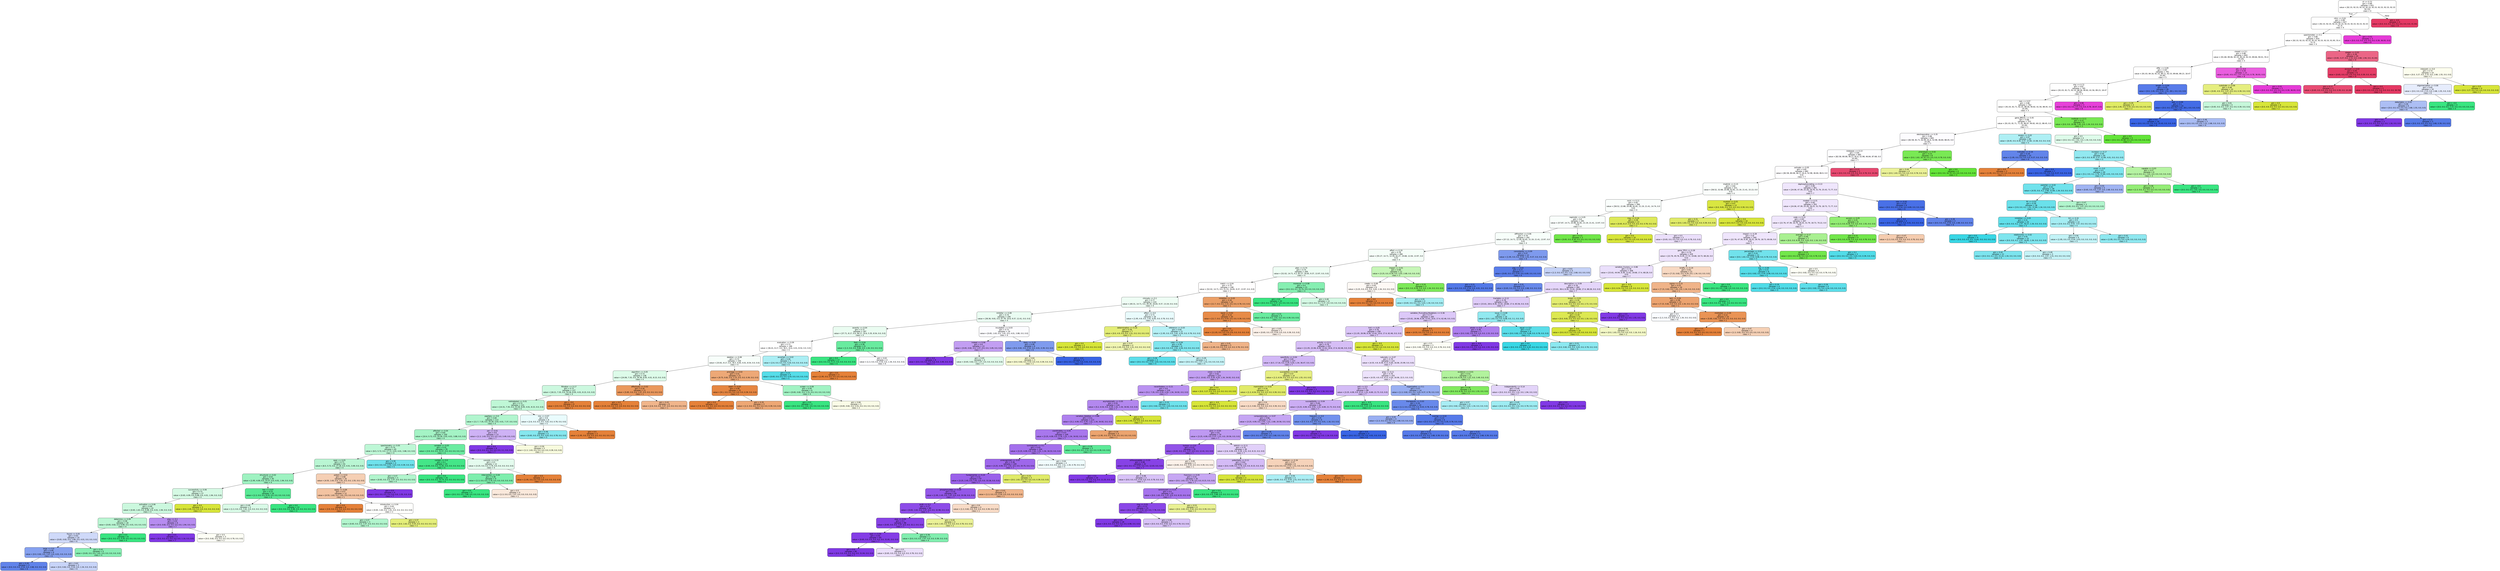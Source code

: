 digraph Tree {
node [shape=box, style="filled, rounded", color="black", fontname=helvetica] ;
edge [fontname=helvetica] ;
0 [label="sf <= 0.72\ngini = 0.89\nsamples = 831\nvalue = [92.33, 92.33, 92.33, 92.33, 92.33, 92.33, 92.33, 92.33\n92.33]\nclass = 4", fillcolor="#ffffff"] ;
1 [label="citric <= 0.61\ngini = 0.89\nsamples = 827\nvalue = [92.33, 92.33, 92.33, 92.33, 92.33, 92.33, 92.33, 92.33\n51.3]\nclass = 4", fillcolor="#ffffff"] ;
0 -> 1 [labeldistance=2.5, labelangle=45, headlabel="True"] ;
2 [label="spectrometer <= 0.1\ngini = 0.88\nsamples = 824\nvalue = [92.33, 92.33, 92.33, 92.33, 92.33, 92.33, 91.95, 55.4\n51.3]\nclass = 4", fillcolor="#ffffff"] ;
1 -> 2 ;
3 [label="closest <= 0.1\ngini = 0.88\nsamples = 804\nvalue = [91.68, 89.06, 92.33, 90.19, 92.33, 89.66, 90.01, 55.4\n10.26]\nclass = 3", fillcolor="#ffffff"] ;
2 -> 3 ;
4 [label="offer <= 0.09\ngini = 0.87\nsamples = 791\nvalue = [91.03, 84.16, 92.33, 89.11, 92.33, 89.66, 89.23, 18.47\n10.26]\nclass = 3", fillcolor="#ffffff"] ;
3 -> 4 ;
5 [label="shp <= 0.72\ngini = 0.87\nsamples = 765\nvalue = [91.03, 81.71, 92.33, 88.58, 90.82, 61.56, 89.23, 18.47\n10.26]\nclass = 3", fillcolor="#ffffff"] ;
4 -> 5 ;
6 [label="kais <= 0.07\ngini = 0.86\nsamples = 762\nvalue = [91.03, 81.71, 92.33, 88.58, 90.82, 61.56, 88.45, 0.0\n10.26]\nclass = 3", fillcolor="#fffffe"] ;
5 -> 6 ;
7 [label="gene_BRCA1 <= 0.45\ngini = 0.86\nsamples = 753\nvalue = [91.03, 81.71, 71.35, 86.97, 90.82, 60.22, 88.45, 0.0\n10.26]\nclass = 1", fillcolor="#ffffff"] ;
6 -> 7 ;
8 [label="electroporation <= 0.35\ngini = 0.86\nsamples = 693\nvalue = [82.58, 81.71, 62.95, 81.6, 52.98, 46.84, 88.45, 0.0\n10.26]\nclass = 7", fillcolor="#fdfcff"] ;
7 -> 8 ;
9 [label="kilobases <= 0.13\ngini = 0.85\nsamples = 685\nvalue = [82.58, 80.08, 46.17, 81.6, 52.98, 46.84, 87.68, 0.0\n10.26]\nclass = 7", fillcolor="#fdfdff"] ;
8 -> 9 ;
10 [label="activate <= 0.05\ngini = 0.85\nsamples = 682\nvalue = [82.58, 80.08, 46.17, 81.6, 52.98, 46.84, 86.9, 0.0\n0.0]\nclass = 7", fillcolor="#fefdff"] ;
9 -> 10 ;
11 [label="imatinib <= 0.15\ngini = 0.82\nsamples = 321\nvalue = [58.52, 32.68, 20.98, 62.81, 21.19, 21.41, 15.13, 0.0\n0.0]\nclass = 4", fillcolor="#fafefc"] ;
10 -> 11 ;
12 [label="nsclc <= 0.11\ngini = 0.81\nsamples = 308\nvalue = [58.52, 22.88, 20.98, 62.81, 21.19, 21.41, 14.74, 0.0\n0.0]\nclass = 4", fillcolor="#fafefc"] ;
11 -> 12 ;
13 [label="nephrotic <= 0.05\ngini = 0.8\nsamples = 295\nvalue = [57.87, 14.71, 20.98, 62.81, 21.19, 21.41, 13.97, 0.0\n0.0]\nclass = 4", fillcolor="#f9fefb"] ;
12 -> 13 ;
14 [label="diffraction <= 0.06\ngini = 0.79\nsamples = 292\nvalue = [57.22, 14.71, 12.59, 62.81, 21.19, 21.41, 13.97, 0.0\n0.0]\nclass = 4", fillcolor="#f7fefa"] ;
13 -> 14 ;
15 [label="effort <= 0.19\ngini = 0.78\nsamples = 280\nvalue = [55.27, 14.71, 12.59, 62.27, 19.68, 12.04, 13.97, 0.0\n0.0]\nclass = 4", fillcolor="#f5fef8"] ;
14 -> 15 ;
16 [label="pten <= 0.74\ngini = 0.75\nsamples = 269\nvalue = [52.02, 14.71, 4.2, 62.27, 16.65, 9.37, 13.97, 0.0, 0.0]\nclass = 4", fillcolor="#eefdf4"] ;
15 -> 16 ;
17 [label="match <= 0.04\ngini = 0.75\nsamples = 248\nvalue = [52.02, 14.71, 0.0, 51.53, 16.65, 9.37, 13.97, 0.0, 0.0]\nclass = 1", fillcolor="#fffefe"] ;
16 -> 17 ;
18 [label="clinically <= 0.1\ngini = 0.77\nsamples = 224\nvalue = [40.31, 14.71, 0.0, 49.39, 16.65, 9.37, 13.19, 0.0, 0.0]\nclass = 4", fillcolor="#eefdf4"] ;
17 -> 18 ;
19 [label="inhibitor <= 0.08\ngini = 0.74\nsamples = 206\nvalue = [38.36, 9.81, 0.0, 47.78, 10.6, 9.37, 12.41, 0.0, 0.0]\nclass = 4", fillcolor="#eafcf2"] ;
18 -> 19 ;
20 [label="severity <= 0.04\ngini = 0.72\nsamples = 187\nvalue = [37.71, 8.17, 0.0, 46.17, 10.6, 5.35, 8.54, 0.0, 0.0]\nclass = 4", fillcolor="#eafcf1"] ;
19 -> 20 ;
21 [label="evaluation <= 0.09\ngini = 0.73\nsamples = 166\nvalue = [36.41, 8.17, 0.0, 36.5, 10.6, 4.01, 8.54, 0.0, 0.0]\nclass = 4", fillcolor="#ffffff"] ;
20 -> 21 ;
22 [label="deletion <= 0.08\ngini = 0.72\nsamples = 159\nvalue = [33.81, 8.17, 0.0, 36.5, 6.05, 4.01, 8.54, 0.0, 0.0]\nclass = 4", fillcolor="#f7fefa"] ;
21 -> 22 ;
23 [label="algorithm <= 0.05\ngini = 0.73\nsamples = 138\nvalue = [24.06, 7.35, 0.0, 34.36, 6.05, 4.01, 8.15, 0.0, 0.0]\nclass = 4", fillcolor="#ddfbe9"] ;
22 -> 23 ;
24 [label="filtration <= 0.17\ngini = 0.73\nsamples = 127\nvalue = [18.21, 7.35, 0.0, 33.28, 6.05, 4.01, 8.15, 0.0, 0.0]\nclass = 4", fillcolor="#ccf8df"] ;
23 -> 24 ;
25 [label="radiolabeled <= 0.01\ngini = 0.72\nsamples = 121\nvalue = [14.31, 7.35, 0.0, 33.28, 6.05, 4.01, 8.15, 0.0, 0.0]\nclass = 4", fillcolor="#bff7d6"] ;
24 -> 25 ;
26 [label="papillary <= 0.0\ngini = 0.69\nsamples = 113\nvalue = [11.7, 7.35, 0.0, 33.28, 3.03, 4.01, 7.37, 0.0, 0.0]\nclass = 4", fillcolor="#b1f5ce"] ;
25 -> 26 ;
27 [label="affected <= 0.04\ngini = 0.65\nsamples = 100\nvalue = [10.4, 5.72, 0.0, 33.28, 3.03, 4.01, 3.88, 0.0, 0.0]\nclass = 4", fillcolor="#a4f3c5"] ;
26 -> 27 ;
28 [label="spectrometry <= 0.05\ngini = 0.74\nsamples = 65\nvalue = [6.5, 5.72, 0.0, 17.72, 3.03, 4.01, 3.88, 0.0, 0.0]\nclass = 4", fillcolor="#bef7d6"] ;
27 -> 28 ;
29 [label="span <= 0.05\ngini = 0.71\nsamples = 61\nvalue = [6.5, 5.72, 0.0, 17.18, 0.0, 4.01, 3.49, 0.0, 0.0]\nclass = 4", fillcolor="#b9f6d3"] ;
28 -> 29 ;
30 [label="structural <= 0.02\ngini = 0.63\nsamples = 45\nvalue = [1.95, 4.09, 0.0, 15.57, 0.0, 4.01, 1.94, 0.0, 0.0]\nclass = 4", fillcolor="#9ef2c1"] ;
29 -> 30 ;
31 [label="successfully <= 0.06\ngini = 0.73\nsamples = 27\nvalue = [0.65, 4.09, 0.0, 6.98, 0.0, 4.01, 1.94, 0.0, 0.0]\nclass = 4", fillcolor="#d5f9e4"] ;
30 -> 31 ;
32 [label="activation <= 0.06\ngini = 0.69\nsamples = 24\nvalue = [0.65, 1.63, 0.0, 6.98, 0.0, 4.01, 1.94, 0.0, 0.0]\nclass = 4", fillcolor="#cbf8de"] ;
31 -> 32 ;
33 [label="determine <= 0.09\ngini = 0.58\nsamples = 18\nvalue = [0.65, 0.82, 0.0, 6.98, 0.0, 4.01, 0.0, 0.0, 0.0]\nclass = 4", fillcolor="#baf6d3"] ;
32 -> 33 ;
34 [label="found <= 0.05\ngini = 0.63\nsamples = 10\nvalue = [0.65, 0.82, 0.0, 2.68, 0.0, 4.01, 0.0, 0.0, 0.0]\nclass = 6", fillcolor="#cfd9f9"] ;
33 -> 34 ;
35 [label="large <= 0.0\ngini = 0.49\nsamples = 6\nvalue = [0.0, 0.82, 0.0, 1.07, 0.0, 4.01, 0.0, 0.0, 0.0]\nclass = 6", fillcolor="#86a1ef"] ;
34 -> 35 ;
36 [label="gini = 0.28\nsamples = 3\nvalue = [0.0, 0.0, 0.0, 0.54, 0.0, 2.68, 0.0, 0.0, 0.0]\nclass = 6", fillcolor="#6183ea"] ;
35 -> 36 ;
37 [label="gini = 0.62\nsamples = 3\nvalue = [0.0, 0.82, 0.0, 0.54, 0.0, 1.34, 0.0, 0.0, 0.0]\nclass = 6", fillcolor="#c8d4f8"] ;
35 -> 37 ;
38 [label="gini = 0.41\nsamples = 4\nvalue = [0.65, 0.0, 0.0, 1.61, 0.0, 0.0, 0.0, 0.0, 0.0]\nclass = 4", fillcolor="#89efb4"] ;
34 -> 38 ;
39 [label="gini = 0.0\nsamples = 8\nvalue = [0.0, 0.0, 0.0, 4.29, 0.0, 0.0, 0.0, 0.0, 0.0]\nclass = 4", fillcolor="#39e581"] ;
33 -> 39 ;
40 [label="play <= 0.1\ngini = 0.42\nsamples = 6\nvalue = [0.0, 0.82, 0.0, 0.0, 0.0, 0.0, 1.94, 0.0, 0.0]\nclass = 7", fillcolor="#b68cf0"] ;
32 -> 40 ;
41 [label="gini = 0.0\nsamples = 3\nvalue = [0.0, 0.0, 0.0, 0.0, 0.0, 0.0, 1.16, 0.0, 0.0]\nclass = 7", fillcolor="#8139e5"] ;
40 -> 41 ;
42 [label="gini = 0.5\nsamples = 3\nvalue = [0.0, 0.82, 0.0, 0.0, 0.0, 0.0, 0.78, 0.0, 0.0]\nclass = 2", fillcolor="#fdfef5"] ;
40 -> 42 ;
43 [label="gini = 0.0\nsamples = 3\nvalue = [0.0, 2.45, 0.0, 0.0, 0.0, 0.0, 0.0, 0.0, 0.0]\nclass = 2", fillcolor="#d7e539"] ;
31 -> 43 ;
44 [label="two <= 0.07\ngini = 0.23\nsamples = 18\nvalue = [1.3, 0.0, 0.0, 8.59, 0.0, 0.0, 0.0, 0.0, 0.0]\nclass = 4", fillcolor="#57e994"] ;
30 -> 44 ;
45 [label="gini = 0.49\nsamples = 5\nvalue = [1.3, 0.0, 0.0, 1.61, 0.0, 0.0, 0.0, 0.0, 0.0]\nclass = 4", fillcolor="#d9fae7"] ;
44 -> 45 ;
46 [label="gini = 0.0\nsamples = 13\nvalue = [0.0, 0.0, 0.0, 6.98, 0.0, 0.0, 0.0, 0.0, 0.0]\nclass = 4", fillcolor="#39e581"] ;
44 -> 46 ;
47 [label="potent <= 0.02\ngini = 0.68\nsamples = 16\nvalue = [4.55, 1.63, 0.0, 1.61, 0.0, 0.0, 1.55, 0.0, 0.0]\nclass = 1", fillcolor="#f5cfb4"] ;
29 -> 47 ;
48 [label="apply <= 0.06\ngini = 0.57\nsamples = 12\nvalue = [4.55, 1.63, 0.0, 1.61, 0.0, 0.0, 0.0, 0.0, 0.0]\nclass = 1", fillcolor="#f3c3a1"] ;
47 -> 48 ;
49 [label="gini = 0.0\nsamples = 6\nvalue = [3.9, 0.0, 0.0, 0.0, 0.0, 0.0, 0.0, 0.0, 0.0]\nclass = 1", fillcolor="#e58139"] ;
48 -> 49 ;
50 [label="introduction <= 0.04\ngini = 0.63\nsamples = 6\nvalue = [0.65, 1.63, 0.0, 1.61, 0.0, 0.0, 0.0, 0.0, 0.0]\nclass = 2", fillcolor="#fffffd"] ;
48 -> 50 ;
51 [label="gini = 0.47\nsamples = 3\nvalue = [0.65, 0.0, 0.0, 1.07, 0.0, 0.0, 0.0, 0.0, 0.0]\nclass = 4", fillcolor="#b1f5cd"] ;
50 -> 51 ;
52 [label="gini = 0.37\nsamples = 3\nvalue = [0.0, 1.63, 0.0, 0.54, 0.0, 0.0, 0.0, 0.0, 0.0]\nclass = 2", fillcolor="#e4ee7a"] ;
50 -> 52 ;
53 [label="gini = 0.0\nsamples = 4\nvalue = [0.0, 0.0, 0.0, 0.0, 0.0, 0.0, 1.55, 0.0, 0.0]\nclass = 7", fillcolor="#8139e5"] ;
47 -> 53 ;
54 [label="gini = 0.39\nsamples = 4\nvalue = [0.0, 0.0, 0.0, 0.54, 3.03, 0.0, 0.39, 0.0, 0.0]\nclass = 5", fillcolor="#6fe2ec"] ;
28 -> 54 ;
55 [label="variable <= 0.03\ngini = 0.32\nsamples = 35\nvalue = [3.9, 0.0, 0.0, 15.57, 0.0, 0.0, 0.0, 0.0, 0.0]\nclass = 4", fillcolor="#6beca1"] ;
27 -> 55 ;
56 [label="contain <= 0.0\ngini = 0.1\nsamples = 23\nvalue = [0.65, 0.0, 0.0, 11.81, 0.0, 0.0, 0.0, 0.0, 0.0]\nclass = 4", fillcolor="#44e688"] ;
55 -> 56 ;
57 [label="gini = 0.47\nsamples = 3\nvalue = [0.65, 0.0, 0.0, 1.07, 0.0, 0.0, 0.0, 0.0, 0.0]\nclass = 4", fillcolor="#b1f5cd"] ;
56 -> 57 ;
58 [label="gini = 0.0\nsamples = 20\nvalue = [0.0, 0.0, 0.0, 10.74, 0.0, 0.0, 0.0, 0.0, 0.0]\nclass = 4", fillcolor="#39e581"] ;
56 -> 58 ;
59 [label="consists <= 0.15\ngini = 0.5\nsamples = 12\nvalue = [3.25, 0.0, 0.0, 3.76, 0.0, 0.0, 0.0, 0.0, 0.0]\nclass = 4", fillcolor="#e4fbee"] ;
55 -> 59 ;
60 [label="intervention <= 0.04\ngini = 0.38\nsamples = 9\nvalue = [1.3, 0.0, 0.0, 3.76, 0.0, 0.0, 0.0, 0.0, 0.0]\nclass = 4", fillcolor="#7eeead"] ;
59 -> 60 ;
61 [label="gini = 0.0\nsamples = 5\nvalue = [0.0, 0.0, 0.0, 2.68, 0.0, 0.0, 0.0, 0.0, 0.0]\nclass = 4", fillcolor="#39e581"] ;
60 -> 61 ;
62 [label="gini = 0.5\nsamples = 4\nvalue = [1.3, 0.0, 0.0, 1.07, 0.0, 0.0, 0.0, 0.0, 0.0]\nclass = 1", fillcolor="#fae9dc"] ;
60 -> 62 ;
63 [label="gini = 0.0\nsamples = 3\nvalue = [1.95, 0.0, 0.0, 0.0, 0.0, 0.0, 0.0, 0.0, 0.0]\nclass = 1", fillcolor="#e58139"] ;
59 -> 63 ;
64 [label="per <= 0.01\ngini = 0.6\nsamples = 13\nvalue = [1.3, 1.63, 0.0, 0.0, 0.0, 0.0, 3.49, 0.0, 0.0]\nclass = 7", fillcolor="#ceb2f5"] ;
26 -> 64 ;
65 [label="gini = 0.0\nsamples = 8\nvalue = [0.0, 0.0, 0.0, 0.0, 0.0, 0.0, 3.1, 0.0, 0.0]\nclass = 7", fillcolor="#8139e5"] ;
64 -> 65 ;
66 [label="gini = 0.59\nsamples = 5\nvalue = [1.3, 1.63, 0.0, 0.0, 0.0, 0.0, 0.39, 0.0, 0.0]\nclass = 2", fillcolor="#f8fbde"] ;
64 -> 66 ;
67 [label="mix <= 0.07\ngini = 0.6\nsamples = 8\nvalue = [2.6, 0.0, 0.0, 0.0, 3.03, 0.0, 0.78, 0.0, 0.0]\nclass = 5", fillcolor="#e9fbfc"] ;
25 -> 67 ;
68 [label="gini = 0.49\nsamples = 5\nvalue = [0.65, 0.0, 0.0, 0.0, 3.03, 0.0, 0.78, 0.0, 0.0]\nclass = 5", fillcolor="#86e7ef"] ;
67 -> 68 ;
69 [label="gini = 0.0\nsamples = 3\nvalue = [1.95, 0.0, 0.0, 0.0, 0.0, 0.0, 0.0, 0.0, 0.0]\nclass = 1", fillcolor="#e58139"] ;
67 -> 69 ;
70 [label="gini = -0.0\nsamples = 6\nvalue = [3.9, 0.0, 0.0, 0.0, 0.0, 0.0, 0.0, 0.0, 0.0]\nclass = 1", fillcolor="#e58139"] ;
24 -> 70 ;
71 [label="effectively <= 0.02\ngini = 0.26\nsamples = 11\nvalue = [5.85, 0.0, 0.0, 1.07, 0.0, 0.0, 0.0, 0.0, 0.0]\nclass = 1", fillcolor="#ea985d"] ;
23 -> 71 ;
72 [label="gini = 0.0\nsamples = 5\nvalue = [3.25, 0.0, 0.0, 0.0, 0.0, 0.0, 0.0, 0.0, 0.0]\nclass = 1", fillcolor="#e58139"] ;
71 -> 72 ;
73 [label="gini = 0.41\nsamples = 6\nvalue = [2.6, 0.0, 0.0, 1.07, 0.0, 0.0, 0.0, 0.0, 0.0]\nclass = 1", fillcolor="#f0b58b"] ;
71 -> 73 ;
74 [label="promega <= 0.02\ngini = 0.41\nsamples = 21\nvalue = [9.75, 0.82, 0.0, 2.15, 0.0, 0.0, 0.39, 0.0, 0.0]\nclass = 1", fillcolor="#eda876"] ;
22 -> 74 ;
75 [label="exert <= 0.03\ngini = 0.08\nsamples = 15\nvalue = [9.1, 0.0, 0.0, 0.0, 0.0, 0.0, 0.39, 0.0, 0.0]\nclass = 1", fillcolor="#e68641"] ;
74 -> 75 ;
76 [label="gini = 0.0\nsamples = 12\nvalue = [7.8, 0.0, 0.0, 0.0, 0.0, 0.0, 0.0, 0.0, 0.0]\nclass = 1", fillcolor="#e58139"] ;
75 -> 76 ;
77 [label="gini = 0.35\nsamples = 3\nvalue = [1.3, 0.0, 0.0, 0.0, 0.0, 0.0, 0.39, 0.0, 0.0]\nclass = 1", fillcolor="#eda774"] ;
75 -> 77 ;
78 [label="screen <= 0.09\ngini = 0.56\nsamples = 6\nvalue = [0.65, 0.82, 0.0, 2.15, 0.0, 0.0, 0.0, 0.0, 0.0]\nclass = 4", fillcolor="#a1f3c3"] ;
74 -> 78 ;
79 [label="gini = 0.0\nsamples = 3\nvalue = [0.0, 0.0, 0.0, 1.61, 0.0, 0.0, 0.0, 0.0, 0.0]\nclass = 4", fillcolor="#39e581"] ;
78 -> 79 ;
80 [label="gini = 0.66\nsamples = 3\nvalue = [0.65, 0.82, 0.0, 0.54, 0.0, 0.0, 0.0, 0.0, 0.0]\nclass = 2", fillcolor="#fafce7"] ;
78 -> 80 ;
81 [label="ascertain <= 0.02\ngini = 0.46\nsamples = 7\nvalue = [2.6, 0.0, 0.0, 0.0, 4.54, 0.0, 0.0, 0.0, 0.0]\nclass = 5", fillcolor="#aaeef4"] ;
21 -> 81 ;
82 [label="gini = 0.22\nsamples = 4\nvalue = [0.65, 0.0, 0.0, 0.0, 4.54, 0.0, 0.0, 0.0, 0.0]\nclass = 5", fillcolor="#55dde9"] ;
81 -> 82 ;
83 [label="gini = 0.0\nsamples = 3\nvalue = [1.95, 0.0, 0.0, 0.0, 0.0, 0.0, 0.0, 0.0, 0.0]\nclass = 1", fillcolor="#e58139"] ;
81 -> 83 ;
84 [label="field <= 0.04\ngini = 0.36\nsamples = 21\nvalue = [1.3, 0.0, 0.0, 9.66, 0.0, 1.34, 0.0, 0.0, 0.0]\nclass = 4", fillcolor="#69eb9f"] ;
20 -> 84 ;
85 [label="gini = 0.0\nsamples = 17\nvalue = [0.0, 0.0, 0.0, 9.13, 0.0, 0.0, 0.0, 0.0, 0.0]\nclass = 4", fillcolor="#39e581"] ;
84 -> 85 ;
86 [label="gini = 0.63\nsamples = 4\nvalue = [1.3, 0.0, 0.0, 0.54, 0.0, 1.34, 0.0, 0.0, 0.0]\nclass = 6", fillcolor="#fbfcfe"] ;
84 -> 86 ;
87 [label="incubation <= 0.03\ngini = 0.73\nsamples = 19\nvalue = [0.65, 1.63, 0.0, 1.61, 0.0, 4.01, 3.88, 0.0, 0.0]\nclass = 6", fillcolor="#fcfcff"] ;
19 -> 87 ;
88 [label="indeed <= 0.06\ngini = 0.6\nsamples = 13\nvalue = [0.65, 0.82, 0.0, 1.07, 0.0, 0.0, 3.49, 0.0, 0.0]\nclass = 7", fillcolor="#c29ef2"] ;
87 -> 88 ;
89 [label="gini = 0.0\nsamples = 9\nvalue = [0.0, 0.0, 0.0, 0.0, 0.0, 0.0, 3.49, 0.0, 0.0]\nclass = 7", fillcolor="#8139e5"] ;
88 -> 89 ;
90 [label="gini = 0.65\nsamples = 4\nvalue = [0.65, 0.82, 0.0, 1.07, 0.0, 0.0, 0.0, 0.0, 0.0]\nclass = 4", fillcolor="#e2fbec"] ;
88 -> 90 ;
91 [label="likely <= 0.05\ngini = 0.48\nsamples = 6\nvalue = [0.0, 0.82, 0.0, 0.54, 0.0, 4.01, 0.39, 0.0, 0.0]\nclass = 6", fillcolor="#7f9bee"] ;
87 -> 91 ;
92 [label="gini = 0.64\nsamples = 3\nvalue = [0.0, 0.82, 0.0, 0.54, 0.0, 0.0, 0.39, 0.0, 0.0]\nclass = 2", fillcolor="#f6f9d1"] ;
91 -> 92 ;
93 [label="gini = -0.0\nsamples = 3\nvalue = [0.0, 0.0, 0.0, 0.0, 0.0, 4.01, 0.0, 0.0, 0.0]\nclass = 6", fillcolor="#3964e5"] ;
91 -> 93 ;
94 [label="effect <= 0.0\ngini = 0.71\nsamples = 18\nvalue = [1.95, 4.9, 0.0, 1.61, 6.05, 0.0, 0.78, 0.0, 0.0]\nclass = 5", fillcolor="#e9fbfc"] ;
18 -> 94 ;
95 [label="determination <= 0.16\ngini = 0.36\nsamples = 7\nvalue = [0.0, 4.9, 0.0, 0.0, 1.51, 0.0, 0.0, 0.0, 0.0]\nclass = 2", fillcolor="#e3ed76"] ;
94 -> 95 ;
96 [label="gini = 0.0\nsamples = 3\nvalue = [0.0, 2.45, 0.0, 0.0, 0.0, 0.0, 0.0, 0.0, 0.0]\nclass = 2", fillcolor="#d7e539"] ;
95 -> 96 ;
97 [label="gini = 0.47\nsamples = 4\nvalue = [0.0, 2.45, 0.0, 0.0, 1.51, 0.0, 0.0, 0.0, 0.0]\nclass = 2", fillcolor="#f0f5b3"] ;
95 -> 97 ;
98 [label="reference <= 0.03\ngini = 0.65\nsamples = 11\nvalue = [1.95, 0.0, 0.0, 1.61, 4.54, 0.0, 0.78, 0.0, 0.0]\nclass = 5", fillcolor="#b5f0f5"] ;
94 -> 98 ;
99 [label="color <= 0.04\ngini = 0.39\nsamples = 6\nvalue = [0.0, 0.0, 0.0, 1.61, 4.54, 0.0, 0.0, 0.0, 0.0]\nclass = 5", fillcolor="#7fe5ee"] ;
98 -> 99 ;
100 [label="gini = 0.26\nsamples = 3\nvalue = [0.0, 0.0, 0.0, 0.54, 3.03, 0.0, 0.0, 0.0, 0.0]\nclass = 5", fillcolor="#5cdeea"] ;
99 -> 100 ;
101 [label="gini = 0.49\nsamples = 3\nvalue = [0.0, 0.0, 0.0, 1.07, 1.51, 0.0, 0.0, 0.0, 0.0]\nclass = 5", fillcolor="#c5f3f7"] ;
99 -> 101 ;
102 [label="gini = 0.41\nsamples = 5\nvalue = [1.95, 0.0, 0.0, 0.0, 0.0, 0.0, 0.78, 0.0, 0.0]\nclass = 1", fillcolor="#efb388"] ;
98 -> 102 ;
103 [label="inhibition <= 0.03\ngini = 0.34\nsamples = 24\nvalue = [11.7, 0.0, 0.0, 2.15, 0.0, 0.0, 0.78, 0.0, 0.0]\nclass = 1", fillcolor="#eb9f67"] ;
17 -> 103 ;
104 [label="band <= 0.02\ngini = 0.14\nsamples = 20\nvalue = [11.7, 0.0, 0.0, 0.54, 0.0, 0.0, 0.39, 0.0, 0.0]\nclass = 1", fillcolor="#e78b48"] ;
103 -> 104 ;
105 [label="gini = 0.0\nsamples = 17\nvalue = [11.05, 0.0, 0.0, 0.0, 0.0, 0.0, 0.0, 0.0, 0.0]\nclass = 1", fillcolor="#e58139"] ;
104 -> 105 ;
106 [label="gini = 0.65\nsamples = 3\nvalue = [0.65, 0.0, 0.0, 0.54, 0.0, 0.0, 0.39, 0.0, 0.0]\nclass = 1", fillcolor="#fcf1e9"] ;
104 -> 106 ;
107 [label="gini = 0.31\nsamples = 4\nvalue = [0.0, 0.0, 0.0, 1.61, 0.0, 0.0, 0.39, 0.0, 0.0]\nclass = 4", fillcolor="#69eb9f"] ;
103 -> 107 ;
108 [label="moreover <= 0.08\ngini = 0.4\nsamples = 21\nvalue = [0.0, 0.0, 4.2, 10.74, 0.0, 0.0, 0.0, 0.0, 0.0]\nclass = 4", fillcolor="#86efb2"] ;
16 -> 108 ;
109 [label="gini = 0.0\nsamples = 10\nvalue = [0.0, 0.0, 0.0, 5.37, 0.0, 0.0, 0.0, 0.0, 0.0]\nclass = 4", fillcolor="#39e581"] ;
108 -> 109 ;
110 [label="gini = 0.49\nsamples = 11\nvalue = [0.0, 0.0, 4.2, 5.37, 0.0, 0.0, 0.0, 0.0, 0.0]\nclass = 4", fillcolor="#d4f9e4"] ;
108 -> 110 ;
111 [label="impact <= 0.01\ngini = 0.68\nsamples = 11\nvalue = [3.25, 0.0, 8.39, 0.0, 3.03, 2.68, 0.0, 0.0, 0.0]\nclass = 3", fillcolor="#c6f6b7"] ;
15 -> 111 ;
112 [label="create <= 0.08\ngini = 0.63\nsamples = 8\nvalue = [3.25, 0.0, 0.0, 0.0, 3.03, 1.34, 0.0, 0.0, 0.0]\nclass = 1", fillcolor="#fef9f5"] ;
111 -> 112 ;
113 [label="gini = 0.0\nsamples = 4\nvalue = [2.6, 0.0, 0.0, 0.0, 0.0, 0.0, 0.0, 0.0, 0.0]\nclass = 1", fillcolor="#e58139"] ;
112 -> 113 ;
114 [label="gini = 0.55\nsamples = 4\nvalue = [0.65, 0.0, 0.0, 0.0, 3.03, 1.34, 0.0, 0.0, 0.0]\nclass = 5", fillcolor="#a4edf3"] ;
112 -> 114 ;
115 [label="gini = 0.24\nsamples = 3\nvalue = [0.0, 0.0, 8.39, 0.0, 0.0, 1.34, 0.0, 0.0, 0.0]\nclass = 3", fillcolor="#7de959"] ;
111 -> 115 ;
116 [label="consistently <= 0.09\ngini = 0.47\nsamples = 12\nvalue = [1.95, 0.0, 0.0, 0.54, 1.51, 9.37, 0.0, 0.0, 0.0]\nclass = 6", fillcolor="#7e9aee"] ;
14 -> 116 ;
117 [label="peg <= 0.03\ngini = 0.27\nsamples = 7\nvalue = [0.65, 0.0, 0.0, 0.54, 0.0, 6.69, 0.0, 0.0, 0.0]\nclass = 6", fillcolor="#5a7de9"] ;
116 -> 117 ;
118 [label="gini = 0.21\nsamples = 4\nvalue = [0.0, 0.0, 0.0, 0.54, 0.0, 4.01, 0.0, 0.0, 0.0]\nclass = 6", fillcolor="#5379e8"] ;
117 -> 118 ;
119 [label="gini = 0.31\nsamples = 3\nvalue = [0.65, 0.0, 0.0, 0.0, 0.0, 2.68, 0.0, 0.0, 0.0]\nclass = 6", fillcolor="#698aeb"] ;
117 -> 119 ;
120 [label="gini = 0.63\nsamples = 5\nvalue = [1.3, 0.0, 0.0, 0.0, 1.51, 2.68, 0.0, 0.0, 0.0]\nclass = 6", fillcolor="#c5d2f7"] ;
116 -> 120 ;
121 [label="gini = 0.13\nsamples = 3\nvalue = [0.65, 0.0, 8.39, 0.0, 0.0, 0.0, 0.0, 0.0, 0.0]\nclass = 3", fillcolor="#70e748"] ;
13 -> 121 ;
122 [label="may <= 0.16\ngini = 0.26\nsamples = 13\nvalue = [0.65, 8.17, 0.0, 0.0, 0.0, 0.0, 0.78, 0.0, 0.0]\nclass = 2", fillcolor="#dde959"] ;
12 -> 122 ;
123 [label="gini = 0.0\nsamples = 10\nvalue = [0.0, 8.17, 0.0, 0.0, 0.0, 0.0, 0.0, 0.0, 0.0]\nclass = 2", fillcolor="#d7e539"] ;
122 -> 123 ;
124 [label="gini = 0.5\nsamples = 3\nvalue = [0.65, 0.0, 0.0, 0.0, 0.0, 0.0, 0.78, 0.0, 0.0]\nclass = 7", fillcolor="#ebdffb"] ;
122 -> 124 ;
125 [label="myeloid <= 0.01\ngini = 0.07\nsamples = 13\nvalue = [0.0, 9.81, 0.0, 0.0, 0.0, 0.0, 0.39, 0.0, 0.0]\nclass = 2", fillcolor="#d9e641"] ;
11 -> 125 ;
126 [label="gini = 0.31\nsamples = 3\nvalue = [0.0, 1.63, 0.0, 0.0, 0.0, 0.0, 0.39, 0.0, 0.0]\nclass = 2", fillcolor="#e0eb68"] ;
125 -> 126 ;
127 [label="gini = 0.0\nsamples = 10\nvalue = [0.0, 8.17, 0.0, 0.0, 0.0, 0.0, 0.0, 0.0, 0.0]\nclass = 2", fillcolor="#d7e539"] ;
125 -> 127 ;
128 [label="dephosphorylating <= 0.13\ngini = 0.82\nsamples = 361\nvalue = [24.06, 47.39, 25.18, 18.79, 31.79, 25.43, 71.77, 0.0\n0.0]\nclass = 7", fillcolor="#efe6fc"] ;
10 -> 128 ;
129 [label="modest <= 0.31\ngini = 0.82\nsamples = 355\nvalue = [24.06, 47.39, 25.18, 18.25, 31.79, 18.73, 71.77, 0.0\n0.0]\nclass = 7", fillcolor="#efe6fc"] ;
128 -> 129 ;
130 [label="code <= 0.15\ngini = 0.81\nsamples = 347\nvalue = [22.76, 47.39, 16.79, 18.25, 31.79, 18.73, 70.22, 0.0\n0.0]\nclass = 7", fillcolor="#efe6fc"] ;
129 -> 130 ;
131 [label="impact <= 0.28\ngini = 0.8\nsamples = 340\nvalue = [22.76, 47.39, 8.39, 18.25, 28.76, 18.73, 69.06, 0.0\n0.0]\nclass = 7", fillcolor="#efe5fc"] ;
130 -> 131 ;
132 [label="gene_TP53 <= 0.28\ngini = 0.79\nsamples = 329\nvalue = [22.76, 45.76, 8.39, 17.72, 19.68, 18.73, 68.28, 0.0\n0.0]\nclass = 7", fillcolor="#ede2fb"] ;
131 -> 132 ;
133 [label="variation_Fusions <= 0.86\ngini = 0.78\nsamples = 308\nvalue = [15.61, 44.94, 8.39, 13.42, 19.68, 17.4, 68.28, 0.0\n0.0]\nclass = 7", fillcolor="#eadffb"] ;
132 -> 133 ;
134 [label="descriptive <= 0.09\ngini = 0.78\nsamples = 300\nvalue = [15.61, 38.4, 8.39, 13.42, 19.68, 17.4, 68.28, 0.0, 0.0]\nclass = 7", fillcolor="#e5d6fa"] ;
133 -> 134 ;
135 [label="tractable <= 0.12\ngini = 0.78\nsamples = 281\nvalue = [15.61, 28.6, 8.39, 13.42, 19.68, 17.4, 65.56, 0.0, 0.0]\nclass = 7", fillcolor="#decbf8"] ;
134 -> 135 ;
136 [label="variation_Truncating Mutations <= 0.36\ngini = 0.77\nsamples = 265\nvalue = [15.61, 26.96, 8.39, 13.42, 10.6, 17.4, 62.46, 0.0, 0.0]\nclass = 7", fillcolor="#dcc8f8"] ;
135 -> 136 ;
137 [label="hint <= 0.05\ngini = 0.76\nsamples = 258\nvalue = [11.05, 26.96, 8.39, 13.42, 10.6, 17.4, 62.46, 0.0, 0.0]\nclass = 7", fillcolor="#dbc6f8"] ;
136 -> 137 ;
138 [label="activity <= 0.11\ngini = 0.76\nsamples = 252\nvalue = [11.05, 22.06, 8.39, 13.42, 10.6, 17.4, 62.46, 0.0, 0.0]\nclass = 7", fillcolor="#d6bef6"] ;
137 -> 138 ;
139 [label="specificity <= 0.04\ngini = 0.65\nsamples = 137\nvalue = [6.5, 17.16, 0.0, 4.29, 4.54, 1.34, 36.47, 0.0, 0.0]\nclass = 7", fillcolor="#d1b7f6"] ;
138 -> 139 ;
140 [label="vision <= 0.05\ngini = 0.62\nsamples = 123\nvalue = [5.2, 10.62, 0.0, 4.29, 4.54, 1.34, 34.92, 0.0, 0.0]\nclass = 7", fillcolor="#c29ff2"] ;
139 -> 140 ;
141 [label="nevertheless <= 0.21\ngini = 0.6\nsamples = 119\nvalue = [5.2, 7.35, 0.0, 4.29, 4.54, 1.34, 34.92, 0.0, 0.0]\nclass = 7", fillcolor="#ba92f1"] ;
140 -> 141 ;
142 [label="asymptomatic <= 0.05\ngini = 0.55\nsamples = 116\nvalue = [5.2, 6.54, 0.0, 4.29, 1.51, 1.34, 34.92, 0.0, 0.0]\nclass = 7", fillcolor="#b388ef"] ;
141 -> 142 ;
143 [label="variation_Deletion <= 0.86\ngini = 0.51\nsamples = 113\nvalue = [5.2, 4.09, 0.0, 4.29, 1.51, 1.34, 34.92, 0.0, 0.0]\nclass = 7", fillcolor="#ae80ee"] ;
142 -> 143 ;
144 [label="coordinately <= 0.05\ngini = 0.47\nsamples = 109\nvalue = [3.25, 4.09, 0.0, 3.76, 1.51, 1.34, 34.92, 0.0, 0.0]\nclass = 7", fillcolor="#a877ed"] ;
143 -> 144 ;
145 [label="luminescent <= 0.1\ngini = 0.43\nsamples = 104\nvalue = [3.25, 4.09, 0.0, 1.61, 1.51, 1.34, 34.53, 0.0, 0.0]\nclass = 7", fillcolor="#a470ec"] ;
144 -> 145 ;
146 [label="unrecognized <= 0.03\ngini = 0.36\nsamples = 100\nvalue = [3.25, 4.09, 0.0, 1.61, 0.0, 0.0, 33.75, 0.0, 0.0]\nclass = 7", fillcolor="#9e67eb"] ;
145 -> 146 ;
147 [label="fundamental <= 0.24\ngini = 0.32\nsamples = 97\nvalue = [3.25, 2.45, 0.0, 1.61, 0.0, 0.0, 33.36, 0.0, 0.0]\nclass = 7", fillcolor="#9a60ea"] ;
146 -> 147 ;
148 [label="phosphorylates <= 0.09\ngini = 0.25\nsamples = 94\nvalue = [1.95, 2.45, 0.0, 1.07, 0.0, 0.0, 33.36, 0.0, 0.0]\nclass = 7", fillcolor="#9457e9"] ;
147 -> 148 ;
149 [label="pcdh <= 0.2\ngini = 0.17\nsamples = 90\nvalue = [0.65, 1.63, 0.0, 1.07, 0.0, 0.0, 32.98, 0.0, 0.0]\nclass = 7", fillcolor="#8d4ce8"] ;
148 -> 149 ;
150 [label="xbai <= 0.04\ngini = 0.1\nsamples = 86\nvalue = [0.65, 0.0, 0.0, 1.07, 0.0, 0.0, 32.2, 0.0, 0.0]\nclass = 7", fillcolor="#8843e6"] ;
149 -> 150 ;
151 [label="east <= 0.04\ngini = 0.04\nsamples = 83\nvalue = [0.65, 0.0, 0.0, 0.0, 0.0, 0.0, 31.81, 0.0, 0.0]\nclass = 7", fillcolor="#843de6"] ;
150 -> 151 ;
152 [label="gini = 0.0\nsamples = 80\nvalue = [0.0, 0.0, 0.0, 0.0, 0.0, 0.0, 31.04, 0.0, 0.0]\nclass = 7", fillcolor="#8139e5"] ;
151 -> 152 ;
153 [label="gini = 0.5\nsamples = 3\nvalue = [0.65, 0.0, 0.0, 0.0, 0.0, 0.0, 0.78, 0.0, 0.0]\nclass = 7", fillcolor="#ebdffb"] ;
151 -> 153 ;
154 [label="gini = 0.39\nsamples = 3\nvalue = [0.0, 0.0, 0.0, 1.07, 0.0, 0.0, 0.39, 0.0, 0.0]\nclass = 4", fillcolor="#81eeaf"] ;
150 -> 154 ;
155 [label="gini = 0.44\nsamples = 4\nvalue = [0.0, 1.63, 0.0, 0.0, 0.0, 0.0, 0.78, 0.0, 0.0]\nclass = 2", fillcolor="#eaf197"] ;
149 -> 155 ;
156 [label="gini = 0.6\nsamples = 4\nvalue = [1.3, 0.82, 0.0, 0.0, 0.0, 0.0, 0.39, 0.0, 0.0]\nclass = 1", fillcolor="#f8dbc6"] ;
148 -> 156 ;
157 [label="gini = 0.41\nsamples = 3\nvalue = [1.3, 0.0, 0.0, 0.54, 0.0, 0.0, 0.0, 0.0, 0.0]\nclass = 1", fillcolor="#f0b58b"] ;
147 -> 157 ;
158 [label="gini = 0.31\nsamples = 3\nvalue = [0.0, 1.63, 0.0, 0.0, 0.0, 0.0, 0.39, 0.0, 0.0]\nclass = 2", fillcolor="#e0eb68"] ;
146 -> 158 ;
159 [label="gini = 0.64\nsamples = 4\nvalue = [0.0, 0.0, 0.0, 0.0, 1.51, 1.34, 0.78, 0.0, 0.0]\nclass = 5", fillcolor="#f0fcfd"] ;
145 -> 159 ;
160 [label="gini = 0.26\nsamples = 5\nvalue = [0.0, 0.0, 0.0, 2.15, 0.0, 0.0, 0.39, 0.0, 0.0]\nclass = 4", fillcolor="#5dea98"] ;
144 -> 160 ;
161 [label="gini = 0.34\nsamples = 4\nvalue = [1.95, 0.0, 0.0, 0.54, 0.0, 0.0, 0.0, 0.0, 0.0]\nclass = 1", fillcolor="#eca46f"] ;
143 -> 161 ;
162 [label="gini = 0.0\nsamples = 3\nvalue = [0.0, 2.45, 0.0, 0.0, 0.0, 0.0, 0.0, 0.0, 0.0]\nclass = 2", fillcolor="#d7e539"] ;
142 -> 162 ;
163 [label="gini = 0.33\nsamples = 3\nvalue = [0.0, 0.82, 0.0, 0.0, 3.03, 0.0, 0.0, 0.0, 0.0]\nclass = 5", fillcolor="#6ee2ec"] ;
141 -> 163 ;
164 [label="gini = 0.0\nsamples = 4\nvalue = [0.0, 3.27, 0.0, 0.0, 0.0, 0.0, 0.0, 0.0, 0.0]\nclass = 2", fillcolor="#d7e539"] ;
140 -> 164 ;
165 [label="susceptible <= 0.08\ngini = 0.47\nsamples = 14\nvalue = [1.3, 6.54, 0.0, 0.0, 0.0, 0.0, 1.55, 0.0, 0.0]\nclass = 2", fillcolor="#e6ee81"] ;
139 -> 165 ;
166 [label="mammalian <= 0.02\ngini = 0.34\nsamples = 11\nvalue = [1.3, 6.54, 0.0, 0.0, 0.0, 0.0, 0.39, 0.0, 0.0]\nclass = 2", fillcolor="#e1eb69"] ;
165 -> 166 ;
167 [label="gini = -0.0\nsamples = 7\nvalue = [0.0, 5.72, 0.0, 0.0, 0.0, 0.0, 0.0, 0.0, 0.0]\nclass = 2", fillcolor="#d7e539"] ;
166 -> 167 ;
168 [label="gini = 0.6\nsamples = 4\nvalue = [1.3, 0.82, 0.0, 0.0, 0.0, 0.0, 0.39, 0.0, 0.0]\nclass = 1", fillcolor="#f8dbc6"] ;
166 -> 168 ;
169 [label="gini = 0.0\nsamples = 3\nvalue = [0.0, 0.0, 0.0, 0.0, 0.0, 0.0, 1.16, 0.0, 0.0]\nclass = 7", fillcolor="#8139e5"] ;
165 -> 169 ;
170 [label="naturally <= 0.07\ngini = 0.79\nsamples = 115\nvalue = [4.55, 4.9, 8.39, 9.13, 6.05, 16.06, 25.99, 0.0, 0.0]\nclass = 7", fillcolor="#eadefb"] ;
138 -> 170 ;
171 [label="gray <= 0.11\ngini = 0.76\nsamples = 103\nvalue = [4.55, 4.9, 0.0, 9.13, 4.54, 16.06, 22.5, 0.0, 0.0]\nclass = 7", fillcolor="#ede3fb"] ;
170 -> 171 ;
172 [label="anti <= 0.5\ngini = 0.71\nsamples = 89\nvalue = [3.25, 4.09, 0.0, 9.13, 1.51, 6.69, 21.73, 0.0, 0.0]\nclass = 7", fillcolor="#d4bcf6"] ;
171 -> 172 ;
173 [label="susceptibility <= 0.04\ngini = 0.69\nsamples = 83\nvalue = [3.25, 4.09, 0.0, 5.91, 1.51, 6.69, 21.73, 0.0, 0.0]\nclass = 7", fillcolor="#cbadf4"] ;
172 -> 173 ;
174 [label="computationally <= 0.07\ngini = 0.66\nsamples = 77\nvalue = [3.25, 4.09, 0.0, 5.91, 1.51, 2.68, 20.56, 0.0, 0.0]\nclass = 7", fillcolor="#c5a5f3"] ;
173 -> 174 ;
175 [label="give <= 0.04\ngini = 0.6\nsamples = 74\nvalue = [3.25, 4.09, 0.0, 5.37, 1.51, 0.0, 20.56, 0.0, 0.0]\nclass = 7", fillcolor="#be99f2"] ;
174 -> 175 ;
176 [label="tumour <= 0.0\ngini = 0.22\nsamples = 35\nvalue = [0.65, 0.0, 0.0, 1.07, 0.0, 0.0, 12.41, 0.0, 0.0]\nclass = 7", fillcolor="#9253e8"] ;
175 -> 176 ;
177 [label="orthovanadate <= 0.33\ngini = 0.08\nsamples = 32\nvalue = [0.0, 0.0, 0.0, 0.54, 0.0, 0.0, 12.03, 0.0, 0.0]\nclass = 7", fillcolor="#8742e6"] ;
176 -> 177 ;
178 [label="gini = 0.0\nsamples = 29\nvalue = [0.0, 0.0, 0.0, 0.0, 0.0, 0.0, 11.25, 0.0, 0.0]\nclass = 7", fillcolor="#8139e5"] ;
177 -> 178 ;
179 [label="gini = 0.48\nsamples = 3\nvalue = [0.0, 0.0, 0.0, 0.54, 0.0, 0.0, 0.78, 0.0, 0.0]\nclass = 7", fillcolor="#d8c2f7"] ;
177 -> 179 ;
180 [label="gini = 0.65\nsamples = 3\nvalue = [0.65, 0.0, 0.0, 0.54, 0.0, 0.0, 0.39, 0.0, 0.0]\nclass = 1", fillcolor="#fcf1e9"] ;
176 -> 180 ;
181 [label="aldrich <= 0.11\ngini = 0.74\nsamples = 39\nvalue = [2.6, 4.09, 0.0, 4.29, 1.51, 0.0, 8.15, 0.0, 0.0]\nclass = 7", fillcolor="#e1d0f9"] ;
175 -> 181 ;
182 [label="potentially <= 0.11\ngini = 0.62\nsamples = 33\nvalue = [0.0, 4.09, 0.0, 3.76, 0.0, 0.0, 8.15, 0.0, 0.0]\nclass = 7", fillcolor="#d4bbf6"] ;
181 -> 182 ;
183 [label="francisco <= 0.05\ngini = 0.55\nsamples = 30\nvalue = [0.0, 1.63, 0.0, 3.76, 0.0, 0.0, 8.15, 0.0, 0.0]\nclass = 7", fillcolor="#c6a6f3"] ;
182 -> 183 ;
184 [label="reminiscent <= 0.24\ngini = 0.4\nsamples = 25\nvalue = [0.0, 1.63, 0.0, 1.07, 0.0, 0.0, 8.15, 0.0, 0.0]\nclass = 7", fillcolor="#a673ed"] ;
183 -> 184 ;
185 [label="ring <= 0.01\ngini = 0.12\nsamples = 21\nvalue = [0.0, 0.0, 0.0, 0.54, 0.0, 0.0, 7.76, 0.0, 0.0]\nclass = 7", fillcolor="#8a47e7"] ;
184 -> 185 ;
186 [label="gini = 0.0\nsamples = 18\nvalue = [0.0, 0.0, 0.0, 0.0, 0.0, 0.0, 6.98, 0.0, 0.0]\nclass = 7", fillcolor="#8139e5"] ;
185 -> 186 ;
187 [label="gini = 0.48\nsamples = 3\nvalue = [0.0, 0.0, 0.0, 0.54, 0.0, 0.0, 0.78, 0.0, 0.0]\nclass = 7", fillcolor="#d8c2f7"] ;
185 -> 187 ;
188 [label="gini = 0.53\nsamples = 4\nvalue = [0.0, 1.63, 0.0, 0.54, 0.0, 0.0, 0.39, 0.0, 0.0]\nclass = 2", fillcolor="#e9f194"] ;
184 -> 188 ;
189 [label="gini = 0.0\nsamples = 5\nvalue = [0.0, 0.0, 0.0, 2.68, 0.0, 0.0, 0.0, 0.0, 0.0]\nclass = 4", fillcolor="#39e581"] ;
183 -> 189 ;
190 [label="gini = 0.0\nsamples = 3\nvalue = [0.0, 2.45, 0.0, 0.0, 0.0, 0.0, 0.0, 0.0, 0.0]\nclass = 2", fillcolor="#d7e539"] ;
182 -> 190 ;
191 [label="madison <= 0.34\ngini = 0.57\nsamples = 6\nvalue = [2.6, 0.0, 0.0, 0.54, 1.51, 0.0, 0.0, 0.0, 0.0]\nclass = 1", fillcolor="#f6d3ba"] ;
181 -> 191 ;
192 [label="gini = 0.59\nsamples = 3\nvalue = [0.65, 0.0, 0.0, 0.54, 1.51, 0.0, 0.0, 0.0, 0.0]\nclass = 5", fillcolor="#aceef4"] ;
191 -> 192 ;
193 [label="gini = 0.0\nsamples = 3\nvalue = [1.95, 0.0, 0.0, 0.0, 0.0, 0.0, 0.0, 0.0, 0.0]\nclass = 1", fillcolor="#e58139"] ;
191 -> 193 ;
194 [label="gini = 0.28\nsamples = 3\nvalue = [0.0, 0.0, 0.0, 0.54, 0.0, 2.68, 0.0, 0.0, 0.0]\nclass = 6", fillcolor="#6183ea"] ;
174 -> 194 ;
195 [label="frequent <= 0.0\ngini = 0.35\nsamples = 6\nvalue = [0.0, 0.0, 0.0, 0.0, 0.0, 4.01, 1.16, 0.0, 0.0]\nclass = 6", fillcolor="#7291ed"] ;
173 -> 195 ;
196 [label="gini = 0.0\nsamples = 3\nvalue = [0.0, 0.0, 0.0, 0.0, 0.0, 0.0, 1.16, 0.0, 0.0]\nclass = 7", fillcolor="#8139e5"] ;
195 -> 196 ;
197 [label="gini = 0.0\nsamples = 3\nvalue = [0.0, 0.0, 0.0, 0.0, 0.0, 4.01, 0.0, 0.0, 0.0]\nclass = 6", fillcolor="#3964e5"] ;
195 -> 197 ;
198 [label="gini = -0.0\nsamples = 6\nvalue = [0.0, 0.0, 0.0, 3.22, 0.0, 0.0, 0.0, 0.0, 0.0]\nclass = 4", fillcolor="#39e581"] ;
172 -> 198 ;
199 [label="organization <= 0.1\ngini = 0.57\nsamples = 14\nvalue = [1.3, 0.82, 0.0, 0.0, 3.03, 9.37, 0.78, 0.0, 0.0]\nclass = 6", fillcolor="#99aff2"] ;
171 -> 199 ;
200 [label="therapeutic <= 0.03\ngini = 0.35\nsamples = 10\nvalue = [1.3, 0.0, 0.0, 0.0, 0.0, 8.03, 0.78, 0.0, 0.0]\nclass = 6", fillcolor="#6889eb"] ;
199 -> 200 ;
201 [label="gini = 0.44\nsamples = 4\nvalue = [1.3, 0.0, 0.0, 0.0, 0.0, 2.68, 0.0, 0.0, 0.0]\nclass = 6", fillcolor="#99aff2"] ;
200 -> 201 ;
202 [label="overlap <= 0.02\ngini = 0.22\nsamples = 6\nvalue = [0.0, 0.0, 0.0, 0.0, 0.0, 5.35, 0.78, 0.0, 0.0]\nclass = 6", fillcolor="#567ae9"] ;
200 -> 202 ;
203 [label="gini = 0.22\nsamples = 3\nvalue = [0.0, 0.0, 0.0, 0.0, 0.0, 2.68, 0.39, 0.0, 0.0]\nclass = 6", fillcolor="#567ae9"] ;
202 -> 203 ;
204 [label="gini = 0.22\nsamples = 3\nvalue = [0.0, 0.0, 0.0, 0.0, 0.0, 2.68, 0.39, 0.0, 0.0]\nclass = 6", fillcolor="#567ae9"] ;
202 -> 204 ;
205 [label="gini = 0.57\nsamples = 4\nvalue = [0.0, 0.82, 0.0, 0.0, 3.03, 1.34, 0.0, 0.0, 0.0]\nclass = 5", fillcolor="#a8edf4"] ;
199 -> 205 ;
206 [label="evidence <= 0.01\ngini = 0.53\nsamples = 12\nvalue = [0.0, 0.0, 8.39, 0.0, 1.51, 0.0, 3.49, 0.0, 0.0]\nclass = 3", fillcolor="#b2f29d"] ;
170 -> 206 ;
207 [label="gini = 0.26\nsamples = 6\nvalue = [0.0, 0.0, 8.39, 0.0, 0.0, 0.0, 1.55, 0.0, 0.0]\nclass = 3", fillcolor="#81ea5e"] ;
206 -> 207 ;
208 [label="independently <= 0.14\ngini = 0.49\nsamples = 6\nvalue = [0.0, 0.0, 0.0, 0.0, 1.51, 0.0, 1.94, 0.0, 0.0]\nclass = 7", fillcolor="#e3d4f9"] ;
206 -> 208 ;
209 [label="gini = 0.45\nsamples = 3\nvalue = [0.0, 0.0, 0.0, 0.0, 1.51, 0.0, 0.78, 0.0, 0.0]\nclass = 5", fillcolor="#9eecf2"] ;
208 -> 209 ;
210 [label="gini = 0.0\nsamples = 3\nvalue = [0.0, 0.0, 0.0, 0.0, 0.0, 0.0, 1.16, 0.0, 0.0]\nclass = 7", fillcolor="#8139e5"] ;
208 -> 210 ;
211 [label="gini = -0.0\nsamples = 6\nvalue = [0.0, 4.9, 0.0, 0.0, 0.0, 0.0, 0.0, 0.0, 0.0]\nclass = 2", fillcolor="#d7e539"] ;
137 -> 211 ;
212 [label="gini = -0.0\nsamples = 7\nvalue = [4.55, 0.0, 0.0, 0.0, 0.0, 0.0, 0.0, 0.0, 0.0]\nclass = 1", fillcolor="#e58139"] ;
136 -> 212 ;
213 [label="issue <= 0.08\ngini = 0.5\nsamples = 16\nvalue = [0.0, 1.63, 0.0, 0.0, 9.08, 0.0, 3.1, 0.0, 0.0]\nclass = 5", fillcolor="#91e9f0"] ;
135 -> 213 ;
214 [label="whole <= 0.0\ngini = 0.38\nsamples = 7\nvalue = [0.0, 0.82, 0.0, 0.0, 0.0, 0.0, 2.33, 0.0, 0.0]\nclass = 7", fillcolor="#ad7fee"] ;
213 -> 214 ;
215 [label="gini = 0.5\nsamples = 3\nvalue = [0.0, 0.82, 0.0, 0.0, 0.0, 0.0, 0.78, 0.0, 0.0]\nclass = 2", fillcolor="#fdfef5"] ;
214 -> 215 ;
216 [label="gini = -0.0\nsamples = 4\nvalue = [0.0, 0.0, 0.0, 0.0, 0.0, 0.0, 1.55, 0.0, 0.0]\nclass = 7", fillcolor="#8139e5"] ;
214 -> 216 ;
217 [label="equal <= 0.0\ngini = 0.27\nsamples = 9\nvalue = [0.0, 0.82, 0.0, 0.0, 9.08, 0.0, 0.78, 0.0, 0.0]\nclass = 5", fillcolor="#59dde9"] ;
213 -> 217 ;
218 [label="gini = 0.0\nsamples = 4\nvalue = [0.0, 0.0, 0.0, 0.0, 6.05, 0.0, 0.0, 0.0, 0.0]\nclass = 5", fillcolor="#39d7e5"] ;
217 -> 218 ;
219 [label="gini = 0.51\nsamples = 5\nvalue = [0.0, 0.82, 0.0, 0.0, 3.03, 0.0, 0.78, 0.0, 0.0]\nclass = 5", fillcolor="#8ce8f0"] ;
217 -> 219 ;
220 [label="brown <= 0.01\ngini = 0.34\nsamples = 19\nvalue = [0.0, 9.81, 0.0, 0.0, 0.0, 0.0, 2.72, 0.0, 0.0]\nclass = 2", fillcolor="#e2ec70"] ;
134 -> 220 ;
221 [label="stromal <= 0.13\ngini = 0.19\nsamples = 15\nvalue = [0.0, 9.81, 0.0, 0.0, 0.0, 0.0, 1.16, 0.0, 0.0]\nclass = 2", fillcolor="#dce851"] ;
220 -> 221 ;
222 [label="gini = -0.0\nsamples = 10\nvalue = [0.0, 8.17, 0.0, 0.0, 0.0, 0.0, 0.0, 0.0, 0.0]\nclass = 2", fillcolor="#d7e539"] ;
221 -> 222 ;
223 [label="gini = 0.49\nsamples = 5\nvalue = [0.0, 1.63, 0.0, 0.0, 0.0, 0.0, 1.16, 0.0, 0.0]\nclass = 2", fillcolor="#f3f8c6"] ;
221 -> 223 ;
224 [label="gini = 0.0\nsamples = 4\nvalue = [0.0, 0.0, 0.0, 0.0, 0.0, 0.0, 1.55, 0.0, 0.0]\nclass = 7", fillcolor="#8139e5"] ;
220 -> 224 ;
225 [label="gini = -0.0\nsamples = 8\nvalue = [0.0, 6.54, 0.0, 0.0, 0.0, 0.0, 0.0, 0.0, 0.0]\nclass = 2", fillcolor="#d7e539"] ;
133 -> 225 ;
226 [label="briefly <= 0.19\ngini = 0.61\nsamples = 21\nvalue = [7.15, 0.82, 0.0, 4.29, 0.0, 1.34, 0.0, 0.0, 0.0]\nclass = 1", fillcolor="#f7d8c2"] ;
132 -> 226 ;
227 [label="sigma <= 0.15\ngini = 0.53\nsamples = 16\nvalue = [7.15, 0.82, 0.0, 1.61, 0.0, 1.34, 0.0, 0.0, 0.0]\nclass = 1", fillcolor="#f0b489"] ;
226 -> 227 ;
228 [label="lack <= 0.04\ngini = 0.38\nsamples = 13\nvalue = [7.15, 0.82, 0.0, 0.0, 0.0, 1.34, 0.0, 0.0, 0.0]\nclass = 1", fillcolor="#eca36f"] ;
227 -> 228 ;
229 [label="gini = 0.5\nsamples = 3\nvalue = [1.3, 0.0, 0.0, 0.0, 0.0, 1.34, 0.0, 0.0, 0.0]\nclass = 6", fillcolor="#f9fbfe"] ;
228 -> 229 ;
230 [label="misfolded <= 0.26\ngini = 0.22\nsamples = 10\nvalue = [5.85, 0.82, 0.0, 0.0, 0.0, 0.0, 0.0, 0.0, 0.0]\nclass = 1", fillcolor="#e99355"] ;
228 -> 230 ;
231 [label="gini = 0.0\nsamples = 7\nvalue = [4.55, 0.0, 0.0, 0.0, 0.0, 0.0, 0.0, 0.0, 0.0]\nclass = 1", fillcolor="#e58139"] ;
230 -> 231 ;
232 [label="gini = 0.47\nsamples = 3\nvalue = [1.3, 0.82, 0.0, 0.0, 0.0, 0.0, 0.0, 0.0, 0.0]\nclass = 1", fillcolor="#f5d0b5"] ;
230 -> 232 ;
233 [label="gini = 0.0\nsamples = 3\nvalue = [0.0, 0.0, 0.0, 1.61, 0.0, 0.0, 0.0, 0.0, 0.0]\nclass = 4", fillcolor="#39e581"] ;
227 -> 233 ;
234 [label="gini = 0.0\nsamples = 5\nvalue = [0.0, 0.0, 0.0, 2.68, 0.0, 0.0, 0.0, 0.0, 0.0]\nclass = 4", fillcolor="#39e581"] ;
226 -> 234 ;
235 [label="percentage <= 0.02\ngini = 0.41\nsamples = 11\nvalue = [0.0, 1.63, 0.0, 0.54, 9.08, 0.0, 0.78, 0.0, 0.0]\nclass = 5", fillcolor="#71e2ec"] ;
131 -> 235 ;
236 [label="big <= 0.09\ngini = 0.23\nsamples = 8\nvalue = [0.0, 0.82, 0.0, 0.54, 9.08, 0.0, 0.0, 0.0, 0.0]\nclass = 5", fillcolor="#55dde9"] ;
235 -> 236 ;
237 [label="gini = 0.19\nsamples = 4\nvalue = [0.0, 0.0, 0.0, 0.54, 4.54, 0.0, 0.0, 0.0, 0.0]\nclass = 5", fillcolor="#50dce8"] ;
236 -> 237 ;
238 [label="gini = 0.26\nsamples = 4\nvalue = [0.0, 0.82, 0.0, 0.0, 4.54, 0.0, 0.0, 0.0, 0.0]\nclass = 5", fillcolor="#5ddeea"] ;
236 -> 238 ;
239 [label="gini = 0.5\nsamples = 3\nvalue = [0.0, 0.82, 0.0, 0.0, 0.0, 0.0, 0.78, 0.0, 0.0]\nclass = 2", fillcolor="#fdfef5"] ;
235 -> 239 ;
240 [label="average <= 0.17\ngini = 0.49\nsamples = 7\nvalue = [0.0, 0.0, 8.39, 0.0, 3.03, 0.0, 1.16, 0.0, 0.0]\nclass = 3", fillcolor="#a8f090"] ;
130 -> 240 ;
241 [label="gini = 0.15\nsamples = 4\nvalue = [0.0, 0.0, 8.39, 0.0, 0.0, 0.0, 0.78, 0.0, 0.0]\nclass = 3", fillcolor="#72e74b"] ;
240 -> 241 ;
242 [label="gini = 0.2\nsamples = 3\nvalue = [0.0, 0.0, 0.0, 0.0, 3.03, 0.0, 0.39, 0.0, 0.0]\nclass = 5", fillcolor="#52dce8"] ;
240 -> 242 ;
243 [label="accord <= 0.05\ngini = 0.41\nsamples = 8\nvalue = [1.3, 0.0, 8.39, 0.0, 0.0, 0.0, 1.55, 0.0, 0.0]\nclass = 3", fillcolor="#92ed73"] ;
129 -> 243 ;
244 [label="gini = 0.15\nsamples = 4\nvalue = [0.0, 0.0, 8.39, 0.0, 0.0, 0.0, 0.78, 0.0, 0.0]\nclass = 3", fillcolor="#72e74b"] ;
243 -> 244 ;
245 [label="gini = 0.47\nsamples = 4\nvalue = [1.3, 0.0, 0.0, 0.0, 0.0, 0.0, 0.78, 0.0, 0.0]\nclass = 1", fillcolor="#f5ccaf"] ;
243 -> 245 ;
246 [label="role <= 0.02\ngini = 0.14\nsamples = 6\nvalue = [0.0, 0.0, 0.0, 0.54, 0.0, 6.69, 0.0, 0.0, 0.0]\nclass = 6", fillcolor="#4970e7"] ;
128 -> 246 ;
247 [label="gini = 0.0\nsamples = 3\nvalue = [0.0, 0.0, 0.0, 0.0, 0.0, 4.01, 0.0, 0.0, 0.0]\nclass = 6", fillcolor="#3964e5"] ;
246 -> 247 ;
248 [label="gini = 0.28\nsamples = 3\nvalue = [0.0, 0.0, 0.0, 0.54, 0.0, 2.68, 0.0, 0.0, 0.0]\nclass = 6", fillcolor="#6183ea"] ;
246 -> 248 ;
249 [label="gini = 0.13\nsamples = 3\nvalue = [0.0, 0.0, 0.0, 0.0, 0.0, 0.0, 0.78, 0.0, 10.26]\nclass = 9", fillcolor="#e74870"] ;
9 -> 249 ;
250 [label="phenotype <= 0.02\ngini = 0.23\nsamples = 8\nvalue = [0.0, 1.63, 16.79, 0.0, 0.0, 0.0, 0.78, 0.0, 0.0]\nclass = 3", fillcolor="#79e954"] ;
8 -> 250 ;
251 [label="gini = 0.44\nsamples = 4\nvalue = [0.0, 1.63, 0.0, 0.0, 0.0, 0.0, 0.78, 0.0, 0.0]\nclass = 2", fillcolor="#eaf197"] ;
250 -> 251 ;
252 [label="gini = 0.0\nsamples = 4\nvalue = [0.0, 0.0, 16.79, 0.0, 0.0, 0.0, 0.0, 0.0, 0.0]\nclass = 3", fillcolor="#64e539"] ;
250 -> 252 ;
253 [label="assess <= 0.02\ngini = 0.67\nsamples = 60\nvalue = [8.45, 0.0, 8.39, 5.37, 37.84, 13.38, 0.0, 0.0, 0.0]\nclass = 5", fillcolor="#aeeff4"] ;
7 -> 253 ;
254 [label="indicates <= 0.16\ngini = 0.29\nsamples = 10\nvalue = [1.95, 0.0, 0.0, 0.0, 0.0, 9.37, 0.0, 0.0, 0.0]\nclass = 6", fillcolor="#6284ea"] ;
253 -> 254 ;
255 [label="gini = 0.0\nsamples = 3\nvalue = [1.95, 0.0, 0.0, 0.0, 0.0, 0.0, 0.0, 0.0, 0.0]\nclass = 1", fillcolor="#e58139"] ;
254 -> 255 ;
256 [label="gini = 0.0\nsamples = 7\nvalue = [0.0, 0.0, 0.0, 0.0, 0.0, 9.37, 0.0, 0.0, 0.0]\nclass = 6", fillcolor="#3964e5"] ;
254 -> 256 ;
257 [label="increase <= 0.17\ngini = 0.59\nsamples = 50\nvalue = [6.5, 0.0, 8.39, 5.37, 37.84, 4.01, 0.0, 0.0, 0.0]\nclass = 5", fillcolor="#92e9f1"] ;
253 -> 257 ;
258 [label="cover <= 0.0\ngini = 0.5\nsamples = 44\nvalue = [5.2, 0.0, 4.2, 3.76, 37.84, 4.01, 0.0, 0.0, 0.0]\nclass = 5", fillcolor="#7de5ee"] ;
257 -> 258 ;
259 [label="parental <= 0.02\ngini = 0.42\nsamples = 39\nvalue = [4.55, 0.0, 4.2, 2.68, 37.84, 1.34, 0.0, 0.0, 0.0]\nclass = 5", fillcolor="#70e2ec"] ;
258 -> 259 ;
260 [label="fill <= 0.53\ngini = 0.39\nsamples = 36\nvalue = [3.9, 0.0, 4.2, 1.61, 37.84, 1.34, 0.0, 0.0, 0.0]\nclass = 5", fillcolor="#6ae1eb"] ;
259 -> 260 ;
261 [label="inhibition <= 0.03\ngini = 0.31\nsamples = 24\nvalue = [0.0, 0.0, 4.2, 1.07, 30.27, 1.34, 0.0, 0.0, 0.0]\nclass = 5", fillcolor="#61dfea"] ;
260 -> 261 ;
262 [label="gini = 0.0\nsamples = 9\nvalue = [0.0, 0.0, 0.0, 0.0, 13.62, 0.0, 0.0, 0.0, 0.0]\nclass = 5", fillcolor="#39d7e5"] ;
261 -> 262 ;
263 [label="relationship <= 0.02\ngini = 0.45\nsamples = 15\nvalue = [0.0, 0.0, 4.2, 1.07, 16.65, 1.34, 0.0, 0.0, 0.0]\nclass = 5", fillcolor="#7ee5ee"] ;
261 -> 263 ;
264 [label="gini = 0.42\nsamples = 12\nvalue = [0.0, 0.0, 4.2, 0.0, 15.14, 1.34, 0.0, 0.0, 0.0]\nclass = 5", fillcolor="#7ce4ee"] ;
263 -> 264 ;
265 [label="gini = 0.49\nsamples = 3\nvalue = [0.0, 0.0, 0.0, 1.07, 1.51, 0.0, 0.0, 0.0, 0.0]\nclass = 5", fillcolor="#c5f3f7"] ;
263 -> 265 ;
266 [label="tnt <= 0.32\ngini = 0.5\nsamples = 12\nvalue = [3.9, 0.0, 0.0, 0.54, 7.57, 0.0, 0.0, 0.0, 0.0]\nclass = 5", fillcolor="#a5edf3"] ;
260 -> 266 ;
267 [label="gini = 0.56\nsamples = 6\nvalue = [1.95, 0.0, 0.0, 0.54, 3.03, 0.0, 0.0, 0.0, 0.0]\nclass = 5", fillcolor="#c3f3f7"] ;
266 -> 267 ;
268 [label="gini = 0.42\nsamples = 6\nvalue = [1.95, 0.0, 0.0, 0.0, 4.54, 0.0, 0.0, 0.0, 0.0]\nclass = 5", fillcolor="#8ee8f0"] ;
266 -> 268 ;
269 [label="gini = 0.47\nsamples = 3\nvalue = [0.65, 0.0, 0.0, 1.07, 0.0, 0.0, 0.0, 0.0, 0.0]\nclass = 4", fillcolor="#b1f5cd"] ;
259 -> 269 ;
270 [label="gini = 0.55\nsamples = 5\nvalue = [0.65, 0.0, 0.0, 1.07, 0.0, 2.68, 0.0, 0.0, 0.0]\nclass = 6", fillcolor="#a0b4f2"] ;
258 -> 270 ;
271 [label="capable <= 0.03\ngini = 0.57\nsamples = 6\nvalue = [1.3, 0.0, 4.2, 1.61, 0.0, 0.0, 0.0, 0.0, 0.0]\nclass = 3", fillcolor="#b6f3a2"] ;
257 -> 271 ;
272 [label="gini = 0.36\nsamples = 3\nvalue = [1.3, 0.0, 4.2, 0.0, 0.0, 0.0, 0.0, 0.0, 0.0]\nclass = 3", fillcolor="#94ed76"] ;
271 -> 272 ;
273 [label="gini = -0.0\nsamples = 3\nvalue = [0.0, 0.0, 0.0, 1.61, 0.0, 0.0, 0.0, 0.0, 0.0]\nclass = 4", fillcolor="#39e581"] ;
271 -> 273 ;
274 [label="institute <= 0.11\ngini = 0.22\nsamples = 9\nvalue = [0.0, 0.0, 20.98, 1.61, 0.0, 1.34, 0.0, 0.0, 0.0]\nclass = 3", fillcolor="#78e853"] ;
6 -> 274 ;
275 [label="gini = 0.5\nsamples = 4\nvalue = [0.0, 0.0, 0.0, 1.61, 0.0, 1.34, 0.0, 0.0, 0.0]\nclass = 4", fillcolor="#defbea"] ;
274 -> 275 ;
276 [label="gini = 0.0\nsamples = 5\nvalue = [0.0, 0.0, 20.98, 0.0, 0.0, 0.0, 0.0, 0.0, 0.0]\nclass = 3", fillcolor="#64e539"] ;
274 -> 276 ;
277 [label="gini = 0.08\nsamples = 3\nvalue = [0.0, 0.0, 0.0, 0.0, 0.0, 0.0, 0.78, 18.47, 0.0]\nclass = 8", fillcolor="#e641d9"] ;
5 -> 277 ;
278 [label="length <= 0.04\ngini = 0.25\nsamples = 26\nvalue = [0.0, 2.45, 0.0, 0.54, 1.51, 28.1, 0.0, 0.0, 0.0]\nclass = 6", fillcolor="#577be9"] ;
4 -> 278 ;
279 [label="gini = 0.29\nsamples = 4\nvalue = [0.0, 2.45, 0.0, 0.54, 0.0, 0.0, 0.0, 0.0, 0.0]\nclass = 2", fillcolor="#e0eb64"] ;
278 -> 279 ;
280 [label="well <= 0.09\ngini = 0.1\nsamples = 22\nvalue = [0.0, 0.0, 0.0, 0.0, 1.51, 28.1, 0.0, 0.0, 0.0]\nclass = 6", fillcolor="#446ce6"] ;
278 -> 280 ;
281 [label="gini = 0.0\nsamples = 19\nvalue = [0.0, 0.0, 0.0, 0.0, 0.0, 25.43, 0.0, 0.0, 0.0]\nclass = 6", fillcolor="#3964e5"] ;
280 -> 281 ;
282 [label="gini = 0.46\nsamples = 3\nvalue = [0.0, 0.0, 0.0, 0.0, 1.51, 2.68, 0.0, 0.0, 0.0]\nclass = 6", fillcolor="#a9bcf4"] ;
280 -> 282 ;
283 [label="pkc <= 0.0\ngini = 0.29\nsamples = 13\nvalue = [0.65, 4.9, 0.0, 1.07, 0.0, 0.0, 0.78, 36.93, 0.0]\nclass = 8", fillcolor="#ea5edf"] ;
3 -> 283 ;
284 [label="substrate <= 0.06\ngini = 0.48\nsamples = 10\nvalue = [0.65, 4.9, 0.0, 1.07, 0.0, 0.0, 0.39, 0.0, 0.0]\nclass = 2", fillcolor="#e5ee7f"] ;
283 -> 284 ;
285 [label="gini = 0.61\nsamples = 4\nvalue = [0.65, 0.0, 0.0, 1.07, 0.0, 0.0, 0.39, 0.0, 0.0]\nclass = 4", fillcolor="#c6f7da"] ;
284 -> 285 ;
286 [label="gini = 0.0\nsamples = 6\nvalue = [0.0, 4.9, 0.0, 0.0, 0.0, 0.0, 0.0, 0.0, 0.0]\nclass = 2", fillcolor="#d7e539"] ;
284 -> 286 ;
287 [label="gini = 0.02\nsamples = 3\nvalue = [0.0, 0.0, 0.0, 0.0, 0.0, 0.0, 0.39, 36.93, 0.0]\nclass = 8", fillcolor="#e53bd7"] ;
283 -> 287 ;
288 [label="qiagen <= 0.02\ngini = 0.36\nsamples = 20\nvalue = [0.65, 3.27, 0.0, 2.15, 0.0, 2.68, 1.94, 0.0, 41.04]\nclass = 9", fillcolor="#eb6586"] ;
2 -> 288 ;
289 [label="account <= 0.02\ngini = 0.05\nsamples = 6\nvalue = [0.65, 0.0, 0.0, 0.0, 0.0, 0.0, 0.39, 0.0, 41.04]\nclass = 9", fillcolor="#e63e68"] ;
288 -> 289 ;
290 [label="gini = 0.17\nsamples = 3\nvalue = [0.65, 0.0, 0.0, 0.0, 0.0, 0.0, 0.39, 0.0, 10.26]\nclass = 9", fillcolor="#e84c73"] ;
289 -> 290 ;
291 [label="gini = -0.0\nsamples = 3\nvalue = [0.0, 0.0, 0.0, 0.0, 0.0, 0.0, 0.0, 0.0, 30.78]\nclass = 9", fillcolor="#e53964"] ;
289 -> 291 ;
292 [label="interpret <= 0.0\ngini = 0.73\nsamples = 14\nvalue = [0.0, 3.27, 0.0, 2.15, 0.0, 2.68, 1.55, 0.0, 0.0]\nclass = 2", fillcolor="#fcfdee"] ;
288 -> 292 ;
293 [label="oligomerization <= 0.08\ngini = 0.65\nsamples = 10\nvalue = [0.0, 0.0, 0.0, 2.15, 0.0, 2.68, 1.55, 0.0, 0.0]\nclass = 6", fillcolor="#e6ecfc"] ;
292 -> 293 ;
294 [label="detectable <= 0.02\ngini = 0.46\nsamples = 6\nvalue = [0.0, 0.0, 0.0, 0.0, 0.0, 2.68, 1.55, 0.0, 0.0]\nclass = 6", fillcolor="#acbef4"] ;
293 -> 294 ;
295 [label="gini = 0.0\nsamples = 3\nvalue = [0.0, 0.0, 0.0, 0.0, 0.0, 0.0, 1.16, 0.0, 0.0]\nclass = 7", fillcolor="#8139e5"] ;
294 -> 295 ;
296 [label="gini = 0.22\nsamples = 3\nvalue = [0.0, 0.0, 0.0, 0.0, 0.0, 2.68, 0.39, 0.0, 0.0]\nclass = 6", fillcolor="#567ae9"] ;
294 -> 296 ;
297 [label="gini = -0.0\nsamples = 4\nvalue = [0.0, 0.0, 0.0, 2.15, 0.0, 0.0, 0.0, 0.0, 0.0]\nclass = 4", fillcolor="#39e581"] ;
293 -> 297 ;
298 [label="gini = 0.0\nsamples = 4\nvalue = [0.0, 3.27, 0.0, 0.0, 0.0, 0.0, 0.0, 0.0, 0.0]\nclass = 2", fillcolor="#d7e539"] ;
292 -> 298 ;
299 [label="gini = 0.02\nsamples = 3\nvalue = [0.0, 0.0, 0.0, 0.0, 0.0, 0.0, 0.39, 36.93, 0.0]\nclass = 8", fillcolor="#e53bd7"] ;
1 -> 299 ;
300 [label="gini = -0.0\nsamples = 4\nvalue = [0.0, 0.0, 0.0, 0.0, 0.0, 0.0, 0.0, 0.0, 41.04]\nclass = 9", fillcolor="#e53964"] ;
0 -> 300 [labeldistance=2.5, labelangle=-45, headlabel="False"] ;
}